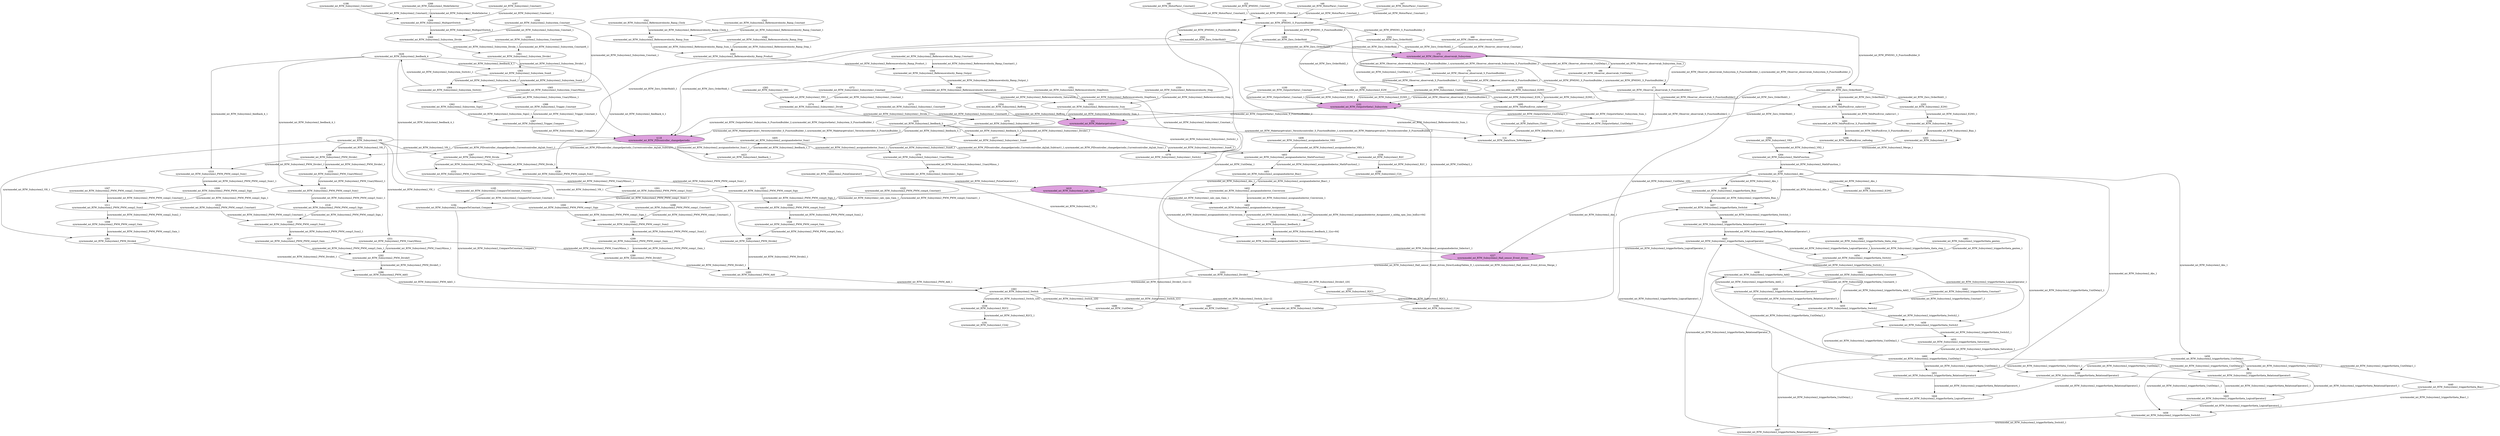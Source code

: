 digraph testout {
	subgraph synrmmodel_mt_RTW_DataStore {
		graph [label=synrmmodel_mt_RTW_DataStore];
		t2		 [label="t2\nsynrmmodel_mt_RTW_DataStore_Clock1"];
		t14		 [label="t14\nsynrmmodel_mt_RTW_DataStore_ToWorkspace"];
	}
	subgraph synrmmodel_mt_RTW_IPMSM1 {
		graph [label=synrmmodel_mt_RTW_IPMSM1];
		t23		 [label="t23\nsynrmmodel_mt_RTW_IPMSM1_Constant"];
		t24		 [label="t24\nsynrmmodel_mt_RTW_IPMSM1_S_FunctionBuilder"];
	}
	subgraph synrmmodel_mt_RTW_Maketargetvalue1 {
		graph [label=synrmmodel_mt_RTW_Maketargetvalue1];
		subgraph synrmmodel_mt_RTW_Maketargetvalue1_Verocitycontroller {
			graph [label=synrmmodel_mt_RTW_Maketargetvalue1_Verocitycontroller];
		}
		t31		 [fillcolor=plum,
			label="t31\nsynrmmodel_mt_RTW_Maketargetvalue1",
			style=filled];
	}
	subgraph synrmmodel_mt_RTW_MotorPara1 {
		graph [label=synrmmodel_mt_RTW_MotorPara1];
		t46		 [label="t46\nsynrmmodel_mt_RTW_MotorPara1_Constant"];
		t47		 [label="t47\nsynrmmodel_mt_RTW_MotorPara1_Constant1"];
		t48		 [label="t48\nsynrmmodel_mt_RTW_MotorPara1_Constant2"];
	}
	subgraph synrmmodel_mt_RTW_Observer {
		graph [label=synrmmodel_mt_RTW_Observer];
		subgraph synrmmodel_mt_RTW_Observer_observerab {
			graph [label=synrmmodel_mt_RTW_Observer_observerab];
			subgraph synrmmodel_mt_RTW_Observer_observerab_Subsystem {
				graph [label=synrmmodel_mt_RTW_Observer_observerab_Subsystem];
				t72				 [fillcolor=plum,
					label="t72\nsynrmmodel_mt_RTW_Observer_observerab_Subsystem",
					style=filled];
			}
			t69			 [label="t69\nsynrmmodel_mt_RTW_Observer_observerab_Constant"];
			t70			 [label="t70\nsynrmmodel_mt_RTW_Observer_observerab_S_FunctionBuilder1"];
			t71			 [label="t71\nsynrmmodel_mt_RTW_Observer_observerab_S_FunctionBuilder2"];
			t86			 [label="t86\nsynrmmodel_mt_RTW_Observer_observerab_UnitDelay1"];
		}
	}
	subgraph synrmmodel_mt_RTW_Outputwtheta1 {
		graph [label=synrmmodel_mt_RTW_Outputwtheta1];
		subgraph synrmmodel_mt_RTW_Outputwtheta1_Subsystem {
			graph [label=synrmmodel_mt_RTW_Outputwtheta1_Subsystem];
			t101			 [fillcolor=plum,
				label="t101\nsynrmmodel_mt_RTW_Outputwtheta1_Subsystem",
				style=filled];
		}
		t100		 [label="t100\nsynrmmodel_mt_RTW_Outputwtheta1_Constant"];
		t114		 [label="t114\nsynrmmodel_mt_RTW_Outputwtheta1_UnitDelay1"];
	}
	subgraph synrmmodel_mt_RTW_PIDcontroller_changedperiodic {
		graph [label=synrmmodel_mt_RTW_PIDcontroller_changedperiodic];
		subgraph synrmmodel_mt_RTW_PIDcontroller_changedperiodic_Currentcontroller {
			graph [label=synrmmodel_mt_RTW_PIDcontroller_changedperiodic_Currentcontroller];
			subgraph synrmmodel_mt_RTW_PIDcontroller_changedperiodic_Currentcontroller_ab2dq {
				graph [label=synrmmodel_mt_RTW_PIDcontroller_changedperiodic_Currentcontroller_ab2dq];
			}
			subgraph synrmmodel_mt_RTW_PIDcontroller_changedperiodic_Currentcontroller_dq2ab {
				graph [label=synrmmodel_mt_RTW_PIDcontroller_changedperiodic_Currentcontroller_dq2ab];
			}
		}
		t118		 [fillcolor=plum,
			label="t118\nsynrmmodel_mt_RTW_PIDcontroller_changedperiodic",
			style=filled];
	}
	subgraph synrmmodel_mt_RTW_Subsystem2 {
		graph [label=synrmmodel_mt_RTW_Subsystem2];
		subgraph synrmmodel_mt_RTW_Subsystem2_CompareToConstant {
			graph [label=synrmmodel_mt_RTW_Subsystem2_CompareToConstant];
			t194			 [label="t194\nsynrmmodel_mt_RTW_Subsystem2_CompareToConstant_Compare"];
			t195			 [label="t195\nsynrmmodel_mt_RTW_Subsystem2_CompareToConstant_Constant"];
		}
		subgraph synrmmodel_mt_RTW_Subsystem2_Hall_sensor_Event_driven {
			graph [label=synrmmodel_mt_RTW_Subsystem2_Hall_sensor_Event_driven];
			subgraph synrmmodel_mt_RTW_Subsystem2_Hall_sensor_Event_driven_SwitchCaseActionSubsystem {
				graph [label=synrmmodel_mt_RTW_Subsystem2_Hall_sensor_Event_driven_SwitchCaseActionSubsystem];
			}
			subgraph synrmmodel_mt_RTW_Subsystem2_Hall_sensor_Event_driven_SwitchCaseActionSubsystem1 {
				graph [label=synrmmodel_mt_RTW_Subsystem2_Hall_sensor_Event_driven_SwitchCaseActionSubsystem1];
			}
			subgraph synrmmodel_mt_RTW_Subsystem2_Hall_sensor_Event_driven_SwitchCaseActionSubsystem2 {
				graph [label=synrmmodel_mt_RTW_Subsystem2_Hall_sensor_Event_driven_SwitchCaseActionSubsystem2];
			}
			t227			 [fillcolor=plum,
				label="t227\nsynrmmodel_mt_RTW_Subsystem2_Hall_sensor_Event_driven",
				style=filled];
		}
		subgraph synrmmodel_mt_RTW_Subsystem2_Subsystem1 {
			graph [label=synrmmodel_mt_RTW_Subsystem2_Subsystem1];
			t372			 [label="t372\nsynrmmodel_mt_RTW_Subsystem2_Subsystem1_Constant"];
			t373			 [label="t373\nsynrmmodel_mt_RTW_Subsystem2_Subsystem1_Constant6"];
			t374			 [label="t374\nsynrmmodel_mt_RTW_Subsystem2_Subsystem1_Divide"];
			t375			 [label="t375\nsynrmmodel_mt_RTW_Subsystem2_Subsystem1_Divide1"];
			t376			 [label="t376\nsynrmmodel_mt_RTW_Subsystem2_Subsystem1_Sign2"];
			t377			 [label="t377\nsynrmmodel_mt_RTW_Subsystem2_Subsystem1_Sum6"];
			t378			 [label="t378\nsynrmmodel_mt_RTW_Subsystem2_Subsystem1_Switch1"];
			t379			 [label="t379\nsynrmmodel_mt_RTW_Subsystem2_Subsystem1_UnaryMinus"];
		}
		subgraph synrmmodel_mt_RTW_Subsystem2_Trigger {
			graph [label=synrmmodel_mt_RTW_Subsystem2_Trigger];
			t387			 [label="t387\nsynrmmodel_mt_RTW_Subsystem2_Trigger_Compare"];
			t388			 [label="t388\nsynrmmodel_mt_RTW_Subsystem2_Trigger_Constant"];
		}
		subgraph synrmmodel_mt_RTW_Subsystem2_assignandselector {
			graph [label=synrmmodel_mt_RTW_Subsystem2_assignandselector];
			t400			 [label="t400\nsynrmmodel_mt_RTW_Subsystem2_assignandselector_Assignment"];
			t401			 [label="t401\nsynrmmodel_mt_RTW_Subsystem2_assignandselector_Bias1"];
			t402			 [label="t402\nsynrmmodel_mt_RTW_Subsystem2_assignandselector_Conversion"];
			t403			 [label="t403\nsynrmmodel_mt_RTW_Subsystem2_assignandselector_MathFunction2"];
			t404			 [label="t404\nsynrmmodel_mt_RTW_Subsystem2_assignandselector_Selector1"];
			t405			 [label="t405\nsynrmmodel_mt_RTW_Subsystem2_assignandselector_Sum1"];
			t406			 [label="t406\nsynrmmodel_mt_RTW_Subsystem2_assignandselector_VH3"];
		}
		subgraph synrmmodel_mt_RTW_Subsystem2_calc_rpm {
			graph [label=synrmmodel_mt_RTW_Subsystem2_calc_rpm];
			t410			 [fillcolor=plum,
				label="t410\nsynrmmodel_mt_RTW_Subsystem2_calc_rpm",
				style=filled];
		}
		subgraph synrmmodel_mt_RTW_Subsystem2_offsetari {
			graph [label=synrmmodel_mt_RTW_Subsystem2_offsetari];
		}
		subgraph synrmmodel_mt_RTW_Subsystem2_sonomama {
			graph [label=synrmmodel_mt_RTW_Subsystem2_sonomama];
		}
		subgraph synrmmodel_mt_RTW_Subsystem2_triggerfortheta {
			graph [label=synrmmodel_mt_RTW_Subsystem2_triggerfortheta];
			t438			 [label="t438\nsynrmmodel_mt_RTW_Subsystem2_triggerfortheta_Add2"];
			t439			 [label="t439\nsynrmmodel_mt_RTW_Subsystem2_triggerfortheta_Bias"];
			t440			 [label="t440\nsynrmmodel_mt_RTW_Subsystem2_triggerfortheta_Bias1"];
			t441			 [label="t441\nsynrmmodel_mt_RTW_Subsystem2_triggerfortheta_Constant4"];
			t442			 [label="t442\nsynrmmodel_mt_RTW_Subsystem2_triggerfortheta_Constant7"];
			t443			 [label="t443\nsynrmmodel_mt_RTW_Subsystem2_triggerfortheta_LogicalOperator"];
			t444			 [label="t444\nsynrmmodel_mt_RTW_Subsystem2_triggerfortheta_LogicalOperator1"];
			t445			 [label="t445\nsynrmmodel_mt_RTW_Subsystem2_triggerfortheta_LogicalOperator2"];
			t447			 [label="t447\nsynrmmodel_mt_RTW_Subsystem2_triggerfortheta_RelationalOperator"];
			t448			 [label="t448\nsynrmmodel_mt_RTW_Subsystem2_triggerfortheta_RelationalOperator1"];
			t449			 [label="t449\nsynrmmodel_mt_RTW_Subsystem2_triggerfortheta_RelationalOperator2"];
			t450			 [label="t450\nsynrmmodel_mt_RTW_Subsystem2_triggerfortheta_RelationalOperator3"];
			t451			 [label="t451\nsynrmmodel_mt_RTW_Subsystem2_triggerfortheta_RelationalOperator4"];
			t452			 [label="t452\nsynrmmodel_mt_RTW_Subsystem2_triggerfortheta_RelationalOperator5"];
			t453			 [label="t453\nsynrmmodel_mt_RTW_Subsystem2_triggerfortheta_Saturation"];
			t454			 [label="t454\nsynrmmodel_mt_RTW_Subsystem2_triggerfortheta_Switch1"];
			t455			 [label="t455\nsynrmmodel_mt_RTW_Subsystem2_triggerfortheta_Switch2"];
			t456			 [label="t456\nsynrmmodel_mt_RTW_Subsystem2_triggerfortheta_Switch3"];
			t457			 [label="t457\nsynrmmodel_mt_RTW_Subsystem2_triggerfortheta_Switch4"];
			t458			 [label="t458\nsynrmmodel_mt_RTW_Subsystem2_triggerfortheta_Switch5"];
			t459			 [label="t459\nsynrmmodel_mt_RTW_Subsystem2_triggerfortheta_UnitDelay1"];
			t460			 [label="t460\nsynrmmodel_mt_RTW_Subsystem2_triggerfortheta_UnitDelay2"];
			t461			 [label="t461\nsynrmmodel_mt_RTW_Subsystem2_triggerfortheta_genten"];
			t462			 [label="t462\nsynrmmodel_mt_RTW_Subsystem2_triggerfortheta_theta_step"];
		}
		subgraph synrmmodel_mt_RTW_Subsystem2_ModelInfo {
			graph [label=synrmmodel_mt_RTW_Subsystem2_ModelInfo];
			subgraph synrmmodel_mt_RTW_Subsystem2_ModelInfo_EmptySubsystem {
				graph [label=synrmmodel_mt_RTW_Subsystem2_ModelInfo_EmptySubsystem];
			}
		}
		subgraph synrmmodel_mt_RTW_Subsystem2_PWM {
			graph [label=synrmmodel_mt_RTW_Subsystem2_PWM];
			subgraph synrmmodel_mt_RTW_Subsystem2_PWM_PWM_comp1 {
				graph [label=synrmmodel_mt_RTW_Subsystem2_PWM_PWM_comp1];
				t298				 [label="t298\nsynrmmodel_mt_RTW_Subsystem2_PWM_PWM_comp1_Constant1"];
				t299				 [label="t299\nsynrmmodel_mt_RTW_Subsystem2_PWM_PWM_comp1_Gain"];
				t300				 [label="t300\nsynrmmodel_mt_RTW_Subsystem2_PWM_PWM_comp1_Sign"];
				t301				 [label="t301\nsynrmmodel_mt_RTW_Subsystem2_PWM_PWM_comp1_Sum1"];
				t302				 [label="t302\nsynrmmodel_mt_RTW_Subsystem2_PWM_PWM_comp1_Sum2"];
			}
			subgraph synrmmodel_mt_RTW_Subsystem2_PWM_PWM_comp2 {
				graph [label=synrmmodel_mt_RTW_Subsystem2_PWM_PWM_comp2];
				t307				 [label="t307\nsynrmmodel_mt_RTW_Subsystem2_PWM_PWM_comp2_Constant1"];
				t308				 [label="t308\nsynrmmodel_mt_RTW_Subsystem2_PWM_PWM_comp2_Gain"];
				t309				 [label="t309\nsynrmmodel_mt_RTW_Subsystem2_PWM_PWM_comp2_Sign"];
				t310				 [label="t310\nsynrmmodel_mt_RTW_Subsystem2_PWM_PWM_comp2_Sum1"];
				t311				 [label="t311\nsynrmmodel_mt_RTW_Subsystem2_PWM_PWM_comp2_Sum2"];
			}
			subgraph synrmmodel_mt_RTW_Subsystem2_PWM_PWM_comp3 {
				graph [label=synrmmodel_mt_RTW_Subsystem2_PWM_PWM_comp3];
				t316				 [label="t316\nsynrmmodel_mt_RTW_Subsystem2_PWM_PWM_comp3_Constant1"];
				t317				 [label="t317\nsynrmmodel_mt_RTW_Subsystem2_PWM_PWM_comp3_Gain"];
				t318				 [label="t318\nsynrmmodel_mt_RTW_Subsystem2_PWM_PWM_comp3_Sign"];
				t319				 [label="t319\nsynrmmodel_mt_RTW_Subsystem2_PWM_PWM_comp3_Sum1"];
				t320				 [label="t320\nsynrmmodel_mt_RTW_Subsystem2_PWM_PWM_comp3_Sum2"];
			}
			subgraph synrmmodel_mt_RTW_Subsystem2_PWM_PWM_comp4 {
				graph [label=synrmmodel_mt_RTW_Subsystem2_PWM_PWM_comp4];
				t325				 [label="t325\nsynrmmodel_mt_RTW_Subsystem2_PWM_PWM_comp4_Constant1"];
				t326				 [label="t326\nsynrmmodel_mt_RTW_Subsystem2_PWM_PWM_comp4_Gain"];
				t327				 [label="t327\nsynrmmodel_mt_RTW_Subsystem2_PWM_PWM_comp4_Sign"];
				t328				 [label="t328\nsynrmmodel_mt_RTW_Subsystem2_PWM_PWM_comp4_Sum1"];
				t329				 [label="t329\nsynrmmodel_mt_RTW_Subsystem2_PWM_PWM_comp4_Sum2"];
			}
			t285			 [label="t285\nsynrmmodel_mt_RTW_Subsystem2_PWM_Add"];
			t286			 [label="t286\nsynrmmodel_mt_RTW_Subsystem2_PWM_Add1"];
			t287			 [label="t287\nsynrmmodel_mt_RTW_Subsystem2_PWM_Divide"];
			t288			 [label="t288\nsynrmmodel_mt_RTW_Subsystem2_PWM_Divide1"];
			t289			 [label="t289\nsynrmmodel_mt_RTW_Subsystem2_PWM_Divide2"];
			t290			 [label="t290\nsynrmmodel_mt_RTW_Subsystem2_PWM_Divide3"];
			t291			 [label="t291\nsynrmmodel_mt_RTW_Subsystem2_PWM_Divide4"];
			t292			 [label="t292\nsynrmmodel_mt_RTW_Subsystem2_PWM_Divide5"];
			t331			 [label="t331\nsynrmmodel_mt_RTW_Subsystem2_PWM_UnaryMinus"];
			t332			 [label="t332\nsynrmmodel_mt_RTW_Subsystem2_PWM_UnaryMinus1"];
			t333			 [label="t333\nsynrmmodel_mt_RTW_Subsystem2_PWM_UnaryMinus2"];
		}
		subgraph synrmmodel_mt_RTW_Subsystem2_Referencevelocity {
			graph [label=synrmmodel_mt_RTW_Subsystem2_Referencevelocity];
			subgraph synrmmodel_mt_RTW_Subsystem2_Referencevelocity_Ramp {
				graph [label=synrmmodel_mt_RTW_Subsystem2_Referencevelocity_Ramp];
				t341				 [label="t341\nsynrmmodel_mt_RTW_Subsystem2_Referencevelocity_Ramp_Clock"];
				t342				 [label="t342\nsynrmmodel_mt_RTW_Subsystem2_Referencevelocity_Ramp_Constant"];
				t343				 [label="t343\nsynrmmodel_mt_RTW_Subsystem2_Referencevelocity_Ramp_Constant1"];
				t344				 [label="t344\nsynrmmodel_mt_RTW_Subsystem2_Referencevelocity_Ramp_Output"];
				t345				 [label="t345\nsynrmmodel_mt_RTW_Subsystem2_Referencevelocity_Ramp_Product"];
				t346				 [label="t346\nsynrmmodel_mt_RTW_Subsystem2_Referencevelocity_Ramp_Step"];
				t347				 [label="t347\nsynrmmodel_mt_RTW_Subsystem2_Referencevelocity_Ramp_Sum"];
			}
			t349			 [label="t349\nsynrmmodel_mt_RTW_Subsystem2_Referencevelocity_Saturation"];
			t350			 [label="t350\nsynrmmodel_mt_RTW_Subsystem2_Referencevelocity_Step"];
			t351			 [label="t351\nsynrmmodel_mt_RTW_Subsystem2_Referencevelocity_StepDown"];
			t352			 [label="t352\nsynrmmodel_mt_RTW_Subsystem2_Referencevelocity_Sum"];
		}
		subgraph synrmmodel_mt_RTW_Subsystem2_Subsystem {
			graph [label=synrmmodel_mt_RTW_Subsystem2_Subsystem];
			t358			 [label="t358\nsynrmmodel_mt_RTW_Subsystem2_Subsystem_Constant"];
			t359			 [label="t359\nsynrmmodel_mt_RTW_Subsystem2_Subsystem_Constant6"];
			t360			 [label="t360\nsynrmmodel_mt_RTW_Subsystem2_Subsystem_Divide"];
			t361			 [label="t361\nsynrmmodel_mt_RTW_Subsystem2_Subsystem_Divide1"];
			t362			 [label="t362\nsynrmmodel_mt_RTW_Subsystem2_Subsystem_Sign2"];
			t363			 [label="t363\nsynrmmodel_mt_RTW_Subsystem2_Subsystem_Sum6"];
			t364			 [label="t364\nsynrmmodel_mt_RTW_Subsystem2_Subsystem_Switch1"];
			t365			 [label="t365\nsynrmmodel_mt_RTW_Subsystem2_Subsystem_UnaryMinus"];
		}
		t187		 [label="t187\nsynrmmodel_mt_RTW_Subsystem2_Abs"];
		t188		 [label="t188\nsynrmmodel_mt_RTW_Subsystem2_Bias"];
		t189		 [label="t189\nsynrmmodel_mt_RTW_Subsystem2_C2A"];
		t190		 [label="t190\nsynrmmodel_mt_RTW_Subsystem2_C2A1"];
		t191		 [label="t191\nsynrmmodel_mt_RTW_Subsystem2_C2A2"];
		t197		 [label="t197\nsynrmmodel_mt_RTW_Subsystem2_Constant1"];
		t198		 [label="t198\nsynrmmodel_mt_RTW_Subsystem2_Constant2"];
		t201		 [label="t201\nsynrmmodel_mt_RTW_Subsystem2_Divide3"];
		t202		 [label="t202\nsynrmmodel_mt_RTW_Subsystem2_E2M"];
		t203		 [label="t203\nsynrmmodel_mt_RTW_Subsystem2_E2M1"];
		t204		 [label="t204\nsynrmmodel_mt_RTW_Subsystem2_E2M2"];
		t205		 [label="t205\nsynrmmodel_mt_RTW_Subsystem2_E2M3"];
		t263		 [label="t263\nsynrmmodel_mt_RTW_Subsystem2_If"];
		t264		 [label="t264\nsynrmmodel_mt_RTW_Subsystem2_MathFunction"];
		t266		 [label="t266\nsynrmmodel_mt_RTW_Subsystem2_ModeSelector"];
		t269		 [label="t269\nsynrmmodel_mt_RTW_Subsystem2_MultiportSwitch"];
		t335		 [label="t335\nsynrmmodel_mt_RTW_Subsystem2_PulseGenerator3"];
		t336		 [label="t336\nsynrmmodel_mt_RTW_Subsystem2_R2C"];
		t337		 [label="t337\nsynrmmodel_mt_RTW_Subsystem2_R2C1"];
		t338		 [label="t338\nsynrmmodel_mt_RTW_Subsystem2_R2C2"];
		t354		 [label="t354\nsynrmmodel_mt_RTW_Subsystem2_Reffreq"];
		t383		 [label="t383\nsynrmmodel_mt_RTW_Subsystem2_Switch"];
		t390		 [label="t390\nsynrmmodel_mt_RTW_Subsystem2_UnitDelay"];
		t391		 [label="t391\nsynrmmodel_mt_RTW_Subsystem2_UnitDelay1"];
		t392		 [label="t392\nsynrmmodel_mt_RTW_Subsystem2_VH"];
		t393		 [label="t393\nsynrmmodel_mt_RTW_Subsystem2_VH1"];
		t394		 [label="t394\nsynrmmodel_mt_RTW_Subsystem2_VH2"];
		t423		 [label="t423\nsynrmmodel_mt_RTW_Subsystem2_feedback_1"];
		t424		 [label="t424\nsynrmmodel_mt_RTW_Subsystem2_feedback_2"];
		t425		 [label="t425\nsynrmmodel_mt_RTW_Subsystem2_feedback_3"];
		t426		 [label="t426\nsynrmmodel_mt_RTW_Subsystem2_feedback_4"];
	}
	subgraph synrmmodel_mt_RTW_VeloPosiError {
		graph [label=synrmmodel_mt_RTW_VeloPosiError];
		t493		 [label="t493\nsynrmmodel_mt_RTW_VeloPosiError_S_FunctionBuilder"];
		t494		 [label="t494\nsynrmmodel_mt_RTW_VeloPosiError_raderror1"];
		t495		 [label="t495\nsynrmmodel_mt_RTW_VeloPosiError_raderror2"];
		t496		 [label="t496\nsynrmmodel_mt_RTW_VeloPosiError_radtodeg"];
	}
	t2 -> t14	 [label=synrmmodel_mt_RTW_DataStore_Clock1_1];
	t23 -> t24	 [label=synrmmodel_mt_RTW_IPMSM1_Constant_1];
	t24 -> t14	 [label="synrmmodel_mt_RTW_IPMSM1_S_FunctionBuilder_1,synrmmodel_mt_RTW_IPMSM1_S_FunctionBuilder_2"];
	t499	 [label="t499\nsynrmmodel_mt_RTW_Zero_OrderHold"];
	t24 -> t499	 [label=synrmmodel_mt_RTW_IPMSM1_S_FunctionBuilder_3];
	t500	 [label="t500\nsynrmmodel_mt_RTW_Zero_OrderHold1"];
	t24 -> t500	 [label=synrmmodel_mt_RTW_IPMSM1_S_FunctionBuilder_6];
	t501	 [label="t501\nsynrmmodel_mt_RTW_Zero_OrderHold2"];
	t24 -> t501	 [label=synrmmodel_mt_RTW_IPMSM1_S_FunctionBuilder_5];
	t502	 [label="t502\nsynrmmodel_mt_RTW_Zero_OrderHold3"];
	t24 -> t502	 [label=synrmmodel_mt_RTW_IPMSM1_S_FunctionBuilder_4];
	t31 -> t14	 [label="synrmmodel_mt_RTW_Maketargetvalue1_Verocitycontroller_S_FunctionBuilder_1,synrmmodel_mt_RTW_Maketargetvalue1_Verocitycontroller_\
S_FunctionBuilder_2"];
	t31 -> t118	 [label="synrmmodel_mt_RTW_Maketargetvalue1_Verocitycontroller_S_FunctionBuilder_1,synrmmodel_mt_RTW_Maketargetvalue1_Verocitycontroller_\
S_FunctionBuilder_2"];
	t46 -> t24	 [label=synrmmodel_mt_RTW_MotorPara1_Constant_1];
	t47 -> t24	 [label=synrmmodel_mt_RTW_MotorPara1_Constant1_1];
	t48 -> t24	 [label=synrmmodel_mt_RTW_MotorPara1_Constant2_1];
	t69 -> t72	 [label=synrmmodel_mt_RTW_Observer_observerab_Constant_1];
	t70 -> t391	 [label=synrmmodel_mt_RTW_Observer_observerab_S_FunctionBuilder1_1];
	t70 -> t205	 [label=synrmmodel_mt_RTW_Observer_observerab_S_FunctionBuilder1_1];
	t71 -> t14	 [label=synrmmodel_mt_RTW_Observer_observerab_S_FunctionBuilder2_1];
	t71 -> t101	 [label=synrmmodel_mt_RTW_Observer_observerab_S_FunctionBuilder2_1];
	t71 -> t494	 [label=synrmmodel_mt_RTW_Observer_observerab_S_FunctionBuilder2_1];
	t72 -> t86	 [label=synrmmodel_mt_RTW_Observer_observerab_Subsystem_Sum_1];
	t72 -> t70	 [label="synrmmodel_mt_RTW_Observer_observerab_Subsystem_S_FunctionBuilder_1,synrmmodel_mt_RTW_Observer_observerab_Subsystem_S_FunctionBuilder\
_2"];
	t72 -> t71	 [label="synrmmodel_mt_RTW_Observer_observerab_Subsystem_S_FunctionBuilder_1,synrmmodel_mt_RTW_Observer_observerab_Subsystem_S_FunctionBuilder\
_2"];
	t86 -> t72	 [label=synrmmodel_mt_RTW_Observer_observerab_UnitDelay1_1];
	t100 -> t101	 [label=synrmmodel_mt_RTW_Outputwtheta1_Constant_1];
	t101 -> t31	 [label=synrmmodel_mt_RTW_Outputwtheta1_Subsystem_S_FunctionBuilder_2];
	t101 -> t118	 [label="synrmmodel_mt_RTW_Outputwtheta1_Subsystem_S_FunctionBuilder_2,synrmmodel_mt_RTW_Outputwtheta1_Subsystem_S_FunctionBuilder_1"];
	t101 -> t114	 [label=synrmmodel_mt_RTW_Outputwtheta1_Subsystem_Sum_1];
	t114 -> t101	 [label=synrmmodel_mt_RTW_Outputwtheta1_UnitDelay1_1];
	t118 -> t287	 [label=synrmmodel_mt_RTW_PIDcontroller_changedperiodic_Currentcontroller_dq2ab_Subtract1_1];
	t118 -> t288	 [label=synrmmodel_mt_RTW_PIDcontroller_changedperiodic_Currentcontroller_dq2ab_Sum1_1];
	t118 -> t336	 [label="synrmmodel_mt_RTW_PIDcontroller_changedperiodic_Currentcontroller_dq2ab_Subtract1_1,synrmmodel_mt_RTW_PIDcontroller_changedperiodic\
_Currentcontroller_dq2ab_Sum1_1"];
	t187 -> t410	 [label=synrmmodel_mt_RTW_Subsystem2_Abs_1];
	t187 -> t439	 [label=synrmmodel_mt_RTW_Subsystem2_Abs_1];
	t187 -> t449	 [label=synrmmodel_mt_RTW_Subsystem2_Abs_1];
	t187 -> t457	 [label=synrmmodel_mt_RTW_Subsystem2_Abs_1];
	t187 -> t459	 [label=synrmmodel_mt_RTW_Subsystem2_Abs_1];
	t187 -> t204	 [label=synrmmodel_mt_RTW_Subsystem2_Abs_1];
	t187 -> t227	 [label=synrmmodel_mt_RTW_Subsystem2_Abs_1];
	t188 -> t263	 [label=synrmmodel_mt_RTW_Subsystem2_Bias_1];
	t194 -> t383	 [label=synrmmodel_mt_RTW_Subsystem2_CompareToConstant_Compare_1];
	t195 -> t194	 [label=synrmmodel_mt_RTW_Subsystem2_CompareToConstant_Constant_1];
	t197 -> t269	 [label=synrmmodel_mt_RTW_Subsystem2_Constant1_1];
	t198 -> t269	 [label=synrmmodel_mt_RTW_Subsystem2_Constant2_1];
	t201 -> t383	 [label="synrmmodel_mt_RTW_Subsystem2_Divide3_1[sz=2]"];
	t201 -> t337	 [label="synrmmodel_mt_RTW_Subsystem2_Divide3_1[0]"];
	t202 -> t101	 [label=synrmmodel_mt_RTW_Subsystem2_E2M_1];
	t202 -> t495	 [label=synrmmodel_mt_RTW_Subsystem2_E2M_1];
	t203 -> t188	 [label=synrmmodel_mt_RTW_Subsystem2_E2M1_1];
	t205 -> t101	 [label=synrmmodel_mt_RTW_Subsystem2_E2M3_1];
	t205 -> t495	 [label=synrmmodel_mt_RTW_Subsystem2_E2M3_1];
	t227 -> t201	 [label="synrmmodel_mt_RTW_Subsystem2_Hall_sensor_Event_driven_DirectLookupTablen_D_1,synrmmodel_mt_RTW_Subsystem2_Hall_sensor_Event_driven\
_Merge_1"];
	t263 -> t263;
	t263 -> t264	 [label=synrmmodel_mt_RTW_Subsystem2_Merge_1];
	t264 -> t187	 [label=synrmmodel_mt_RTW_Subsystem2_MathFunction_1];
	t266 -> t269	 [label=synrmmodel_mt_RTW_Subsystem2_ModeSelector_1];
	t269 -> t360	 [label=synrmmodel_mt_RTW_Subsystem2_MultiportSwitch_1];
	t285 -> t383	 [label=synrmmodel_mt_RTW_Subsystem2_PWM_Add_1];
	t286 -> t383	 [label=synrmmodel_mt_RTW_Subsystem2_PWM_Add1_1];
	t287 -> t328	 [label=synrmmodel_mt_RTW_Subsystem2_PWM_Divide_1];
	t287 -> t332	 [label=synrmmodel_mt_RTW_Subsystem2_PWM_Divide_1];
	t288 -> t310	 [label=synrmmodel_mt_RTW_Subsystem2_PWM_Divide1_1];
	t288 -> t333	 [label=synrmmodel_mt_RTW_Subsystem2_PWM_Divide1_1];
	t289 -> t285	 [label=synrmmodel_mt_RTW_Subsystem2_PWM_Divide2_1];
	t290 -> t285	 [label=synrmmodel_mt_RTW_Subsystem2_PWM_Divide3_1];
	t291 -> t286	 [label=synrmmodel_mt_RTW_Subsystem2_PWM_Divide4_1];
	t292 -> t286	 [label=synrmmodel_mt_RTW_Subsystem2_PWM_Divide5_1];
	t298 -> t302	 [label=synrmmodel_mt_RTW_Subsystem2_PWM_PWM_comp1_Constant1_1];
	t299 -> t290	 [label=synrmmodel_mt_RTW_Subsystem2_PWM_PWM_comp1_Gain_1];
	t300 -> t302	 [label=synrmmodel_mt_RTW_Subsystem2_PWM_PWM_comp1_Sign_1];
	t301 -> t300	 [label=synrmmodel_mt_RTW_Subsystem2_PWM_PWM_comp1_Sum1_1];
	t302 -> t299	 [label=synrmmodel_mt_RTW_Subsystem2_PWM_PWM_comp1_Sum2_1];
	t307 -> t311	 [label=synrmmodel_mt_RTW_Subsystem2_PWM_PWM_comp2_Constant1_1];
	t308 -> t291	 [label=synrmmodel_mt_RTW_Subsystem2_PWM_PWM_comp2_Gain_1];
	t309 -> t311	 [label=synrmmodel_mt_RTW_Subsystem2_PWM_PWM_comp2_Sign_1];
	t310 -> t309	 [label=synrmmodel_mt_RTW_Subsystem2_PWM_PWM_comp2_Sum1_1];
	t311 -> t308	 [label=synrmmodel_mt_RTW_Subsystem2_PWM_PWM_comp2_Sum2_1];
	t316 -> t320	 [label=synrmmodel_mt_RTW_Subsystem2_PWM_PWM_comp3_Constant1_1];
	t317 -> t292	 [label=synrmmodel_mt_RTW_Subsystem2_PWM_PWM_comp3_Gain_1];
	t318 -> t320	 [label=synrmmodel_mt_RTW_Subsystem2_PWM_PWM_comp3_Sign_1];
	t319 -> t318	 [label=synrmmodel_mt_RTW_Subsystem2_PWM_PWM_comp3_Sum1_1];
	t320 -> t317	 [label=synrmmodel_mt_RTW_Subsystem2_PWM_PWM_comp3_Sum2_1];
	t325 -> t329	 [label=synrmmodel_mt_RTW_Subsystem2_PWM_PWM_comp4_Constant1_1];
	t326 -> t289	 [label=synrmmodel_mt_RTW_Subsystem2_PWM_PWM_comp4_Gain_1];
	t327 -> t329	 [label=synrmmodel_mt_RTW_Subsystem2_PWM_PWM_comp4_Sign_1];
	t328 -> t327	 [label=synrmmodel_mt_RTW_Subsystem2_PWM_PWM_comp4_Sum1_1];
	t329 -> t326	 [label=synrmmodel_mt_RTW_Subsystem2_PWM_PWM_comp4_Sum2_1];
	t331 -> t290	 [label=synrmmodel_mt_RTW_Subsystem2_PWM_UnaryMinus_1];
	t331 -> t292	 [label=synrmmodel_mt_RTW_Subsystem2_PWM_UnaryMinus_1];
	t332 -> t301	 [label=synrmmodel_mt_RTW_Subsystem2_PWM_UnaryMinus1_1];
	t333 -> t319	 [label=synrmmodel_mt_RTW_Subsystem2_PWM_UnaryMinus2_1];
	t335 -> t410	 [label=synrmmodel_mt_RTW_Subsystem2_PulseGenerator3_1];
	t336 -> t189	 [label=synrmmodel_mt_RTW_Subsystem2_R2C_1];
	t337 -> t190	 [label=synrmmodel_mt_RTW_Subsystem2_R2C1_1];
	t338 -> t191	 [label=synrmmodel_mt_RTW_Subsystem2_R2C2_1];
	t341 -> t347	 [label=synrmmodel_mt_RTW_Subsystem2_Referencevelocity_Ramp_Clock_1];
	t342 -> t347	 [label=synrmmodel_mt_RTW_Subsystem2_Referencevelocity_Ramp_Constant_1];
	t343 -> t344	 [label=synrmmodel_mt_RTW_Subsystem2_Referencevelocity_Ramp_Constant1_1];
	t344 -> t349	 [label=synrmmodel_mt_RTW_Subsystem2_Referencevelocity_Ramp_Output_1];
	t345 -> t344	 [label=synrmmodel_mt_RTW_Subsystem2_Referencevelocity_Ramp_Product_1];
	t346 -> t345	 [label=synrmmodel_mt_RTW_Subsystem2_Referencevelocity_Ramp_Step_1];
	t347 -> t345	 [label=synrmmodel_mt_RTW_Subsystem2_Referencevelocity_Ramp_Sum_1];
	t349 -> t352	 [label=synrmmodel_mt_RTW_Subsystem2_Referencevelocity_Saturation_1];
	t350 -> t352	 [label=synrmmodel_mt_RTW_Subsystem2_Referencevelocity_Step_1];
	t351 -> t352	 [label=synrmmodel_mt_RTW_Subsystem2_Referencevelocity_StepDown_1];
	t352 -> t14	 [label=synrmmodel_mt_RTW_Subsystem2_Referencevelocity_Sum_1];
	t352 -> t31	 [label=synrmmodel_mt_RTW_Subsystem2_Referencevelocity_Sum_1];
	t354 -> t31	 [label=synrmmodel_mt_RTW_Subsystem2_Reffreq_1];
	t358 -> t360	 [label=synrmmodel_mt_RTW_Subsystem2_Subsystem_Constant_1];
	t358 -> t364	 [label=synrmmodel_mt_RTW_Subsystem2_Subsystem_Constant_1];
	t359 -> t361	 [label=synrmmodel_mt_RTW_Subsystem2_Subsystem_Constant6_1];
	t360 -> t361	 [label=synrmmodel_mt_RTW_Subsystem2_Subsystem_Divide_1];
	t361 -> t363	 [label=synrmmodel_mt_RTW_Subsystem2_Subsystem_Divide1_1];
	t362 -> t387	 [label=synrmmodel_mt_RTW_Subsystem2_Subsystem_Sign2_1];
	t363 -> t364	 [label=synrmmodel_mt_RTW_Subsystem2_Subsystem_Sum6_1];
	t363 -> t365	 [label=synrmmodel_mt_RTW_Subsystem2_Subsystem_Sum6_1];
	t364 -> t426	 [label=synrmmodel_mt_RTW_Subsystem2_Subsystem_Switch1_1];
	t365 -> t362	 [label=synrmmodel_mt_RTW_Subsystem2_Subsystem_UnaryMinus_1];
	t372 -> t374	 [label=synrmmodel_mt_RTW_Subsystem2_Subsystem1_Constant_1];
	t372 -> t378	 [label=synrmmodel_mt_RTW_Subsystem2_Subsystem1_Constant_1];
	t373 -> t375	 [label=synrmmodel_mt_RTW_Subsystem2_Subsystem1_Constant6_1];
	t374 -> t375	 [label=synrmmodel_mt_RTW_Subsystem2_Subsystem1_Divide_1];
	t375 -> t377	 [label=synrmmodel_mt_RTW_Subsystem2_Subsystem1_Divide1_1];
	t377 -> t378	 [label=synrmmodel_mt_RTW_Subsystem2_Subsystem1_Sum6_1];
	t377 -> t379	 [label=synrmmodel_mt_RTW_Subsystem2_Subsystem1_Sum6_1];
	t378 -> t425	 [label=synrmmodel_mt_RTW_Subsystem2_Subsystem1_Switch1_1];
	t379 -> t376	 [label=synrmmodel_mt_RTW_Subsystem2_Subsystem1_UnaryMinus_1];
	t383 -> t390	 [label="synrmmodel_mt_RTW_Subsystem2_Switch_1[sz=2]"];
	t486	 [label="t486\nsynrmmodel_mt_RTW_UnitDelay"];
	t383 -> t486	 [label="synrmmodel_mt_RTW_Subsystem2_Switch_1[0]"];
	t487	 [label="t487\nsynrmmodel_mt_RTW_UnitDelay2"];
	t383 -> t487	 [label="synrmmodel_mt_RTW_Subsystem2_Switch_1[1]"];
	t383 -> t338	 [label="synrmmodel_mt_RTW_Subsystem2_Switch_1[0]"];
	t387 -> t118	 [label=synrmmodel_mt_RTW_Subsystem2_Trigger_Compare_1];
	t388 -> t387	 [label=synrmmodel_mt_RTW_Subsystem2_Trigger_Constant_1];
	t390 -> t72	 [label="synrmmodel_mt_RTW_Subsystem2_UnitDelay_1[0]"];
	t391 -> t72	 [label=synrmmodel_mt_RTW_Subsystem2_UnitDelay1_1];
	t392 -> t287	 [label=synrmmodel_mt_RTW_Subsystem2_VH_1];
	t392 -> t288	 [label=synrmmodel_mt_RTW_Subsystem2_VH_1];
	t392 -> t289	 [label=synrmmodel_mt_RTW_Subsystem2_VH_1];
	t392 -> t291	 [label=synrmmodel_mt_RTW_Subsystem2_VH_1];
	t392 -> t331	 [label=synrmmodel_mt_RTW_Subsystem2_VH_1];
	t392 -> t201	 [label=synrmmodel_mt_RTW_Subsystem2_VH_1];
	t393 -> t374	 [label=synrmmodel_mt_RTW_Subsystem2_VH1_1];
	t394 -> t264	 [label=synrmmodel_mt_RTW_Subsystem2_VH2_1];
	t400 -> t424	 [label="synrmmodel_mt_RTW_Subsystem2_assignandselector_Assignment_s_mbbg_rpm_2ms_buf[sz=64]"];
	t401 -> t402	 [label=synrmmodel_mt_RTW_Subsystem2_assignandselector_Bias1_1];
	t402 -> t400	 [label=synrmmodel_mt_RTW_Subsystem2_assignandselector_Conversion_1];
	t402 -> t404	 [label=synrmmodel_mt_RTW_Subsystem2_assignandselector_Conversion_1];
	t403 -> t401	 [label=synrmmodel_mt_RTW_Subsystem2_assignandselector_MathFunction2_1];
	t404 -> t227	 [label=synrmmodel_mt_RTW_Subsystem2_assignandselector_Selector1_1];
	t405 -> t403	 [label=synrmmodel_mt_RTW_Subsystem2_assignandselector_Sum1_1];
	t405 -> t423	 [label=synrmmodel_mt_RTW_Subsystem2_assignandselector_Sum1_1];
	t406 -> t403	 [label=synrmmodel_mt_RTW_Subsystem2_assignandselector_VH3_1];
	t410 -> t400	 [label=synrmmodel_mt_RTW_Subsystem2_calc_rpm_Gain_1];
	t410 -> t194	 [label=synrmmodel_mt_RTW_Subsystem2_calc_rpm_Gain_1];
	t423 -> t405	 [label=synrmmodel_mt_RTW_Subsystem2_feedback_1_1];
	t424 -> t400	 [label="synrmmodel_mt_RTW_Subsystem2_feedback_2_1[sz=64]"];
	t424 -> t404	 [label="synrmmodel_mt_RTW_Subsystem2_feedback_2_1[sz=64]"];
	t425 -> t377	 [label=synrmmodel_mt_RTW_Subsystem2_feedback_3_1];
	t425 -> t405	 [label=synrmmodel_mt_RTW_Subsystem2_feedback_3_1];
	t426 -> t301	 [label=synrmmodel_mt_RTW_Subsystem2_feedback_4_1];
	t426 -> t310	 [label=synrmmodel_mt_RTW_Subsystem2_feedback_4_1];
	t426 -> t319	 [label=synrmmodel_mt_RTW_Subsystem2_feedback_4_1];
	t426 -> t328	 [label=synrmmodel_mt_RTW_Subsystem2_feedback_4_1];
	t426 -> t363	 [label=synrmmodel_mt_RTW_Subsystem2_feedback_4_1];
	t438 -> t450	 [label=synrmmodel_mt_RTW_Subsystem2_triggerfortheta_Add2_1];
	t438 -> t455	 [label=synrmmodel_mt_RTW_Subsystem2_triggerfortheta_Add2_1];
	t439 -> t457	 [label=synrmmodel_mt_RTW_Subsystem2_triggerfortheta_Bias_1];
	t440 -> t458	 [label=synrmmodel_mt_RTW_Subsystem2_triggerfortheta_Bias1_1];
	t441 -> t450	 [label=synrmmodel_mt_RTW_Subsystem2_triggerfortheta_Constant4_1];
	t442 -> t455	 [label=synrmmodel_mt_RTW_Subsystem2_triggerfortheta_Constant7_1];
	t443 -> t454	 [label=synrmmodel_mt_RTW_Subsystem2_triggerfortheta_LogicalOperator_1];
	t443 -> t456	 [label=synrmmodel_mt_RTW_Subsystem2_triggerfortheta_LogicalOperator_1];
	t443 -> t227	 [label=synrmmodel_mt_RTW_Subsystem2_triggerfortheta_LogicalOperator_1];
	t444 -> t457	 [label=synrmmodel_mt_RTW_Subsystem2_triggerfortheta_LogicalOperator1_1];
	t445 -> t458	 [label=synrmmodel_mt_RTW_Subsystem2_triggerfortheta_LogicalOperator2_1];
	t447 -> t443	 [label=synrmmodel_mt_RTW_Subsystem2_triggerfortheta_RelationalOperator_1];
	t448 -> t443	 [label=synrmmodel_mt_RTW_Subsystem2_triggerfortheta_RelationalOperator1_1];
	t449 -> t444	 [label=synrmmodel_mt_RTW_Subsystem2_triggerfortheta_RelationalOperator2_1];
	t449 -> t445	 [label=synrmmodel_mt_RTW_Subsystem2_triggerfortheta_RelationalOperator2_1];
	t450 -> t455	 [label=synrmmodel_mt_RTW_Subsystem2_triggerfortheta_RelationalOperator3_1];
	t451 -> t444	 [label=synrmmodel_mt_RTW_Subsystem2_triggerfortheta_RelationalOperator4_1];
	t452 -> t445	 [label=synrmmodel_mt_RTW_Subsystem2_triggerfortheta_RelationalOperator5_1];
	t453 -> t460	 [label=synrmmodel_mt_RTW_Subsystem2_triggerfortheta_Saturation_1];
	t454 -> t438	 [label=synrmmodel_mt_RTW_Subsystem2_triggerfortheta_Switch1_1];
	t455 -> t456	 [label=synrmmodel_mt_RTW_Subsystem2_triggerfortheta_Switch2_1];
	t456 -> t453	 [label=synrmmodel_mt_RTW_Subsystem2_triggerfortheta_Switch3_1];
	t457 -> t448	 [label=synrmmodel_mt_RTW_Subsystem2_triggerfortheta_Switch4_1];
	t458 -> t447	 [label=synrmmodel_mt_RTW_Subsystem2_triggerfortheta_Switch5_1];
	t459 -> t440	 [label=synrmmodel_mt_RTW_Subsystem2_triggerfortheta_UnitDelay1_1];
	t459 -> t449	 [label=synrmmodel_mt_RTW_Subsystem2_triggerfortheta_UnitDelay1_1];
	t459 -> t451	 [label=synrmmodel_mt_RTW_Subsystem2_triggerfortheta_UnitDelay1_1];
	t459 -> t452	 [label=synrmmodel_mt_RTW_Subsystem2_triggerfortheta_UnitDelay1_1];
	t459 -> t458	 [label=synrmmodel_mt_RTW_Subsystem2_triggerfortheta_UnitDelay1_1];
	t460 -> t438	 [label=synrmmodel_mt_RTW_Subsystem2_triggerfortheta_UnitDelay2_1];
	t460 -> t447	 [label=synrmmodel_mt_RTW_Subsystem2_triggerfortheta_UnitDelay2_1];
	t460 -> t448	 [label=synrmmodel_mt_RTW_Subsystem2_triggerfortheta_UnitDelay2_1];
	t460 -> t451	 [label=synrmmodel_mt_RTW_Subsystem2_triggerfortheta_UnitDelay2_1];
	t460 -> t452	 [label=synrmmodel_mt_RTW_Subsystem2_triggerfortheta_UnitDelay2_1];
	t460 -> t456	 [label=synrmmodel_mt_RTW_Subsystem2_triggerfortheta_UnitDelay2_1];
	t461 -> t454	 [label=synrmmodel_mt_RTW_Subsystem2_triggerfortheta_genten_1];
	t462 -> t454	 [label=synrmmodel_mt_RTW_Subsystem2_triggerfortheta_theta_step_1];
	t486 -> t24	 [label=synrmmodel_mt_RTW_UnitDelay_1];
	t487 -> t24	 [label=synrmmodel_mt_RTW_UnitDelay2_1];
	t493 -> t496	 [label=synrmmodel_mt_RTW_VeloPosiError_S_FunctionBuilder_1];
	t494 -> t493	 [label=synrmmodel_mt_RTW_VeloPosiError_raderror1_1];
	t499 -> t118	 [label=synrmmodel_mt_RTW_Zero_OrderHold_1];
	t499 -> t72	 [label=synrmmodel_mt_RTW_Zero_OrderHold_1];
	t500 -> t14	 [label=synrmmodel_mt_RTW_Zero_OrderHold1_1];
	t500 -> t101	 [label=synrmmodel_mt_RTW_Zero_OrderHold1_1];
	t500 -> t494	 [label=synrmmodel_mt_RTW_Zero_OrderHold1_1];
	t500 -> t203	 [label=synrmmodel_mt_RTW_Zero_OrderHold1_1];
	t501 -> t72	 [label=synrmmodel_mt_RTW_Zero_OrderHold2_1];
	t501 -> t202	 [label=synrmmodel_mt_RTW_Zero_OrderHold2_1];
	t502 -> t118	 [label=synrmmodel_mt_RTW_Zero_OrderHold3_1];
	t502 -> t72	 [label=synrmmodel_mt_RTW_Zero_OrderHold3_1];
}
